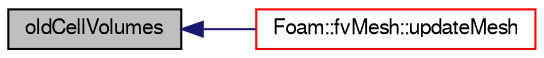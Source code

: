 digraph "oldCellVolumes"
{
  bgcolor="transparent";
  edge [fontname="FreeSans",fontsize="10",labelfontname="FreeSans",labelfontsize="10"];
  node [fontname="FreeSans",fontsize="10",shape=record];
  rankdir="LR";
  Node12769 [label="oldCellVolumes",height=0.2,width=0.4,color="black", fillcolor="grey75", style="filled", fontcolor="black"];
  Node12769 -> Node12770 [dir="back",color="midnightblue",fontsize="10",style="solid",fontname="FreeSans"];
  Node12770 [label="Foam::fvMesh::updateMesh",height=0.2,width=0.4,color="red",URL="$a22766.html#a9c8cde0b192708d622d874f8cc2df66d",tooltip="Update mesh corresponding to the given map. "];
}
